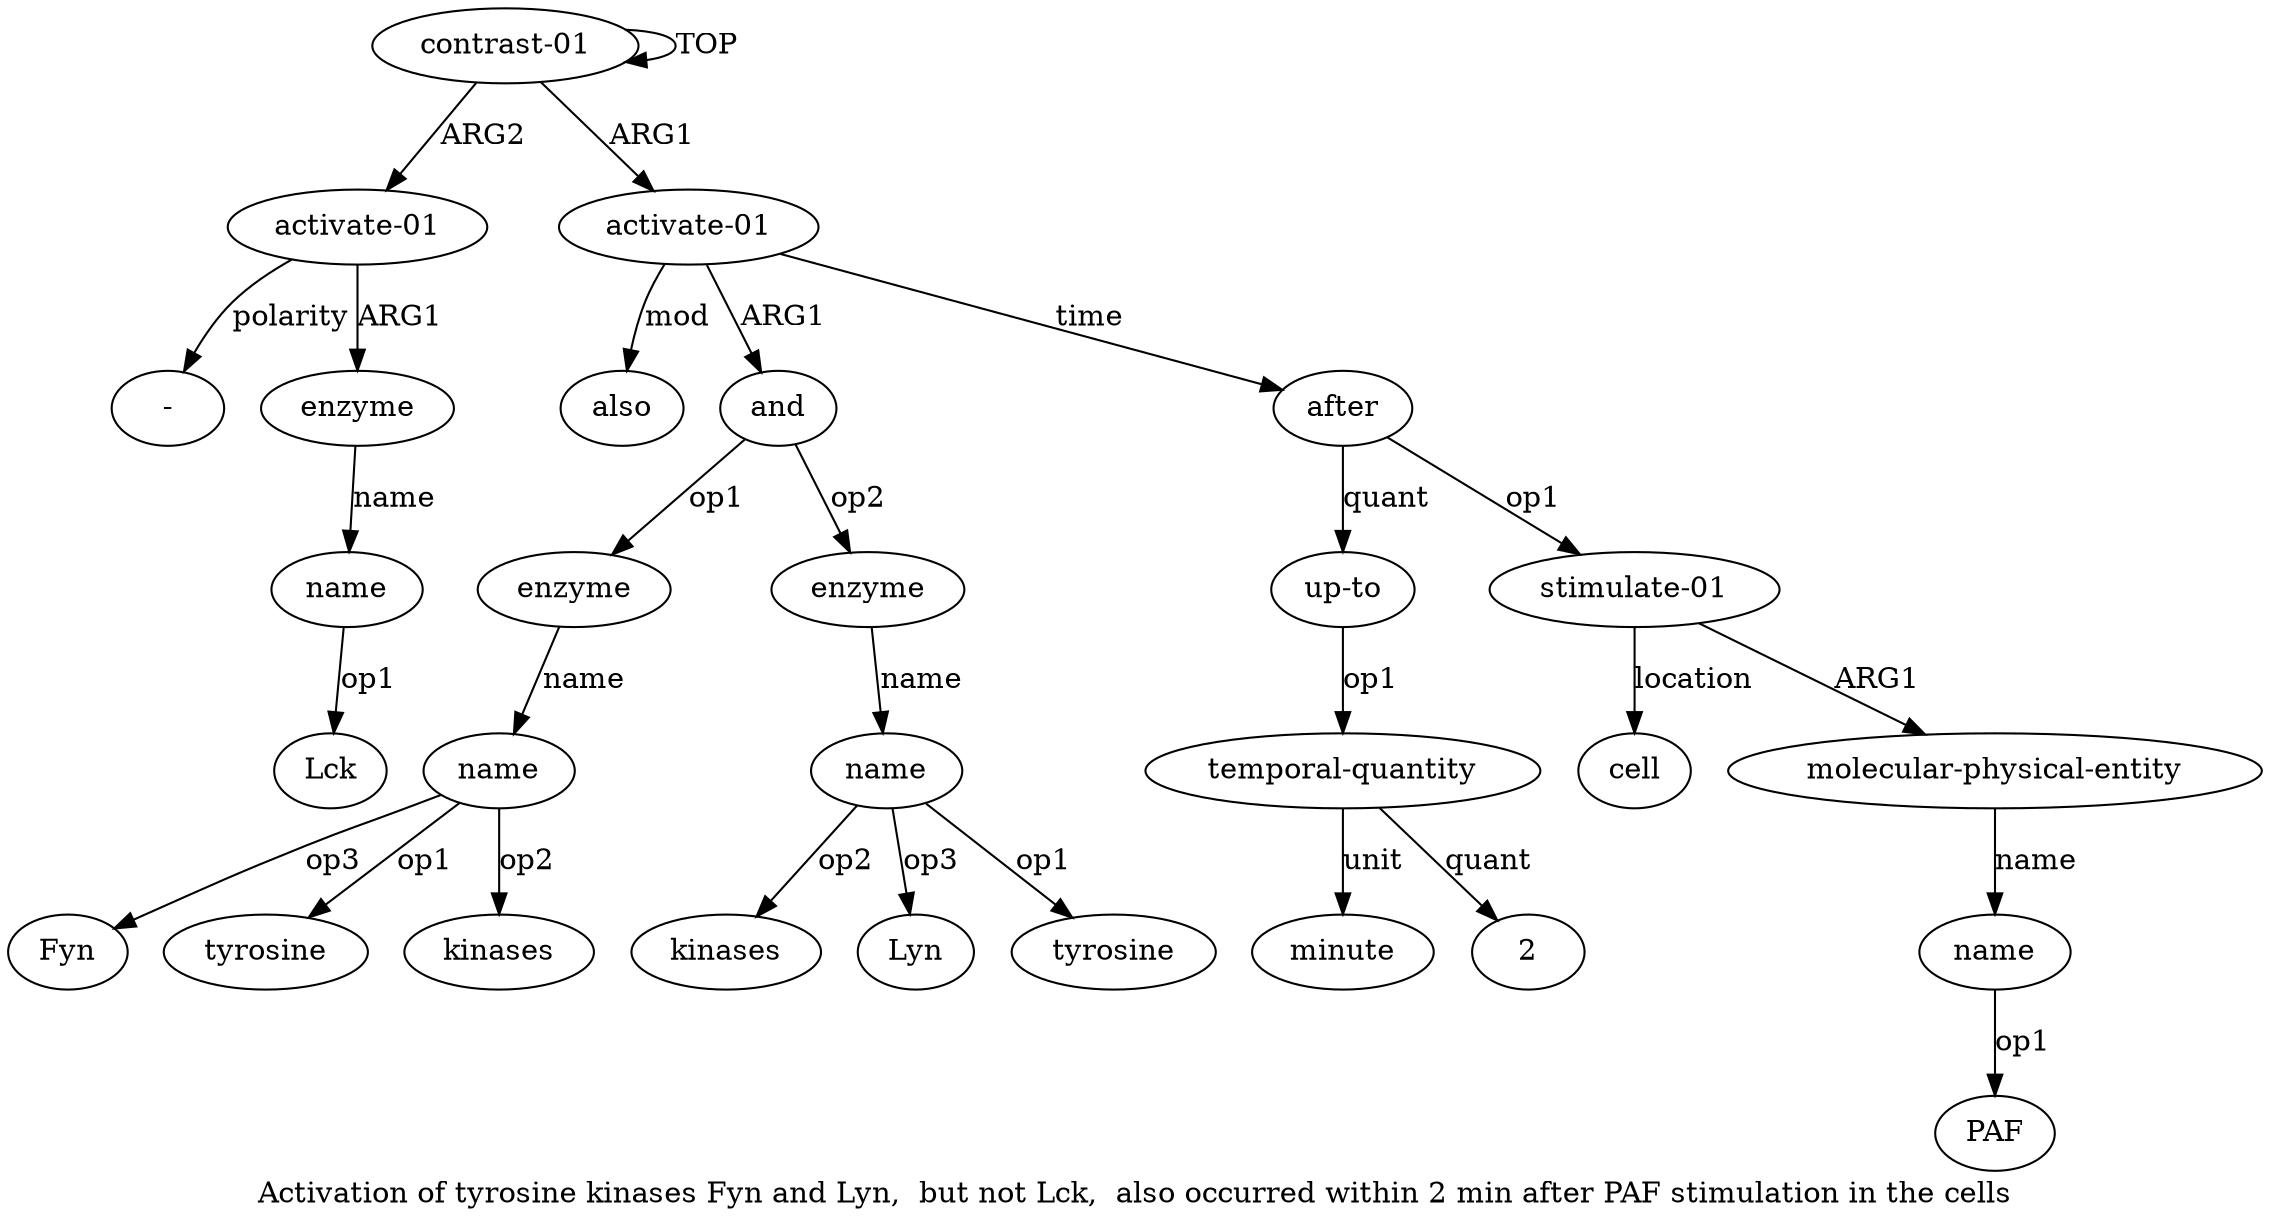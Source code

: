 digraph  {
	graph [label="Activation of tyrosine kinases Fyn and Lyn,  but not Lck,  also occurred within 2 min after PAF stimulation in the cells"];
	node [label="\N"];
	"a16 -"	 [color=black,
		gold_ind=-1,
		gold_label="-",
		label="-",
		test_ind=-1,
		test_label="-"];
	"a6 kinases"	 [color=black,
		gold_ind=-1,
		gold_label=kinases,
		label=kinases,
		test_ind=-1,
		test_label=kinases];
	"a4 Fyn"	 [color=black,
		gold_ind=-1,
		gold_label=Fyn,
		label=Fyn,
		test_ind=-1,
		test_label=Fyn];
	"a4 tyrosine"	 [color=black,
		gold_ind=-1,
		gold_label=tyrosine,
		label=tyrosine,
		test_ind=-1,
		test_label=tyrosine];
	"a6 Lyn"	 [color=black,
		gold_ind=-1,
		gold_label=Lyn,
		label=Lyn,
		test_ind=-1,
		test_label=Lyn];
	"a4 kinases"	 [color=black,
		gold_ind=-1,
		gold_label=kinases,
		label=kinases,
		test_ind=-1,
		test_label=kinases];
	a15	 [color=black,
		gold_ind=15,
		gold_label=also,
		label=also,
		test_ind=15,
		test_label=also];
	a14	 [color=black,
		gold_ind=14,
		gold_label=minute,
		label=minute,
		test_ind=14,
		test_label=minute];
	a17	 [color=black,
		gold_ind=17,
		gold_label=enzyme,
		label=enzyme,
		test_ind=17,
		test_label=enzyme];
	a18	 [color=black,
		gold_ind=18,
		gold_label=name,
		label=name,
		test_ind=18,
		test_label=name];
	a17 -> a18 [key=0,
	color=black,
	gold_label=name,
	label=name,
	test_label=name];
a16 [color=black,
	gold_ind=16,
	gold_label="activate-01",
	label="activate-01",
	test_ind=16,
	test_label="activate-01"];
a16 -> "a16 -" [key=0,
color=black,
gold_label=polarity,
label=polarity,
test_label=polarity];
a16 -> a17 [key=0,
color=black,
gold_label=ARG1,
label=ARG1,
test_label=ARG1];
a11 [color=black,
gold_ind=11,
gold_label=cell,
label=cell,
test_ind=11,
test_label=cell];
a10 [color=black,
gold_ind=10,
gold_label=name,
label=name,
test_ind=10,
test_label=name];
"a10 PAF" [color=black,
gold_ind=-1,
gold_label=PAF,
label=PAF,
test_ind=-1,
test_label=PAF];
a10 -> "a10 PAF" [key=0,
color=black,
gold_label=op1,
label=op1,
test_label=op1];
a13 [color=black,
gold_ind=13,
gold_label="temporal-quantity",
label="temporal-quantity",
test_ind=13,
test_label="temporal-quantity"];
a13 -> a14 [key=0,
color=black,
gold_label=unit,
label=unit,
test_label=unit];
"a13 2" [color=black,
gold_ind=-1,
gold_label=2,
label=2,
test_ind=-1,
test_label=2];
a13 -> "a13 2" [key=0,
color=black,
gold_label=quant,
label=quant,
test_label=quant];
a12 [color=black,
gold_ind=12,
gold_label="up-to",
label="up-to",
test_ind=12,
test_label="up-to"];
a12 -> a13 [key=0,
color=black,
gold_label=op1,
label=op1,
test_label=op1];
"a18 Lck" [color=black,
gold_ind=-1,
gold_label=Lck,
label=Lck,
test_ind=-1,
test_label=Lck];
a18 -> "a18 Lck" [key=0,
color=black,
gold_label=op1,
label=op1,
test_label=op1];
a1 [color=black,
gold_ind=1,
gold_label="activate-01",
label="activate-01",
test_ind=1,
test_label="activate-01"];
a1 -> a15 [key=0,
color=black,
gold_label=mod,
label=mod,
test_label=mod];
a2 [color=black,
gold_ind=2,
gold_label=and,
label=and,
test_ind=2,
test_label=and];
a1 -> a2 [key=0,
color=black,
gold_label=ARG1,
label=ARG1,
test_label=ARG1];
a7 [color=black,
gold_ind=7,
gold_label=after,
label=after,
test_ind=7,
test_label=after];
a1 -> a7 [key=0,
color=black,
gold_label=time,
label=time,
test_label=time];
a0 [color=black,
gold_ind=0,
gold_label="contrast-01",
label="contrast-01",
test_ind=0,
test_label="contrast-01"];
a0 -> a16 [key=0,
color=black,
gold_label=ARG2,
label=ARG2,
test_label=ARG2];
a0 -> a1 [key=0,
color=black,
gold_label=ARG1,
label=ARG1,
test_label=ARG1];
a0 -> a0 [key=0,
color=black,
gold_label=TOP,
label=TOP,
test_label=TOP];
a3 [color=black,
gold_ind=3,
gold_label=enzyme,
label=enzyme,
test_ind=3,
test_label=enzyme];
a4 [color=black,
gold_ind=4,
gold_label=name,
label=name,
test_ind=4,
test_label=name];
a3 -> a4 [key=0,
color=black,
gold_label=name,
label=name,
test_label=name];
a2 -> a3 [key=0,
color=black,
gold_label=op1,
label=op1,
test_label=op1];
a5 [color=black,
gold_ind=5,
gold_label=enzyme,
label=enzyme,
test_ind=5,
test_label=enzyme];
a2 -> a5 [key=0,
color=black,
gold_label=op2,
label=op2,
test_label=op2];
a6 [color=black,
gold_ind=6,
gold_label=name,
label=name,
test_ind=6,
test_label=name];
a5 -> a6 [key=0,
color=black,
gold_label=name,
label=name,
test_label=name];
a4 -> "a4 Fyn" [key=0,
color=black,
gold_label=op3,
label=op3,
test_label=op3];
a4 -> "a4 tyrosine" [key=0,
color=black,
gold_label=op1,
label=op1,
test_label=op1];
a4 -> "a4 kinases" [key=0,
color=black,
gold_label=op2,
label=op2,
test_label=op2];
a7 -> a12 [key=0,
color=black,
gold_label=quant,
label=quant,
test_label=quant];
a8 [color=black,
gold_ind=8,
gold_label="stimulate-01",
label="stimulate-01",
test_ind=8,
test_label="stimulate-01"];
a7 -> a8 [key=0,
color=black,
gold_label=op1,
label=op1,
test_label=op1];
a6 -> "a6 kinases" [key=0,
color=black,
gold_label=op2,
label=op2,
test_label=op2];
a6 -> "a6 Lyn" [key=0,
color=black,
gold_label=op3,
label=op3,
test_label=op3];
"a6 tyrosine" [color=black,
gold_ind=-1,
gold_label=tyrosine,
label=tyrosine,
test_ind=-1,
test_label=tyrosine];
a6 -> "a6 tyrosine" [key=0,
color=black,
gold_label=op1,
label=op1,
test_label=op1];
a9 [color=black,
gold_ind=9,
gold_label="molecular-physical-entity",
label="molecular-physical-entity",
test_ind=9,
test_label="molecular-physical-entity"];
a9 -> a10 [key=0,
color=black,
gold_label=name,
label=name,
test_label=name];
a8 -> a11 [key=0,
color=black,
gold_label=location,
label=location,
test_label=location];
a8 -> a9 [key=0,
color=black,
gold_label=ARG1,
label=ARG1,
test_label=ARG1];
}
